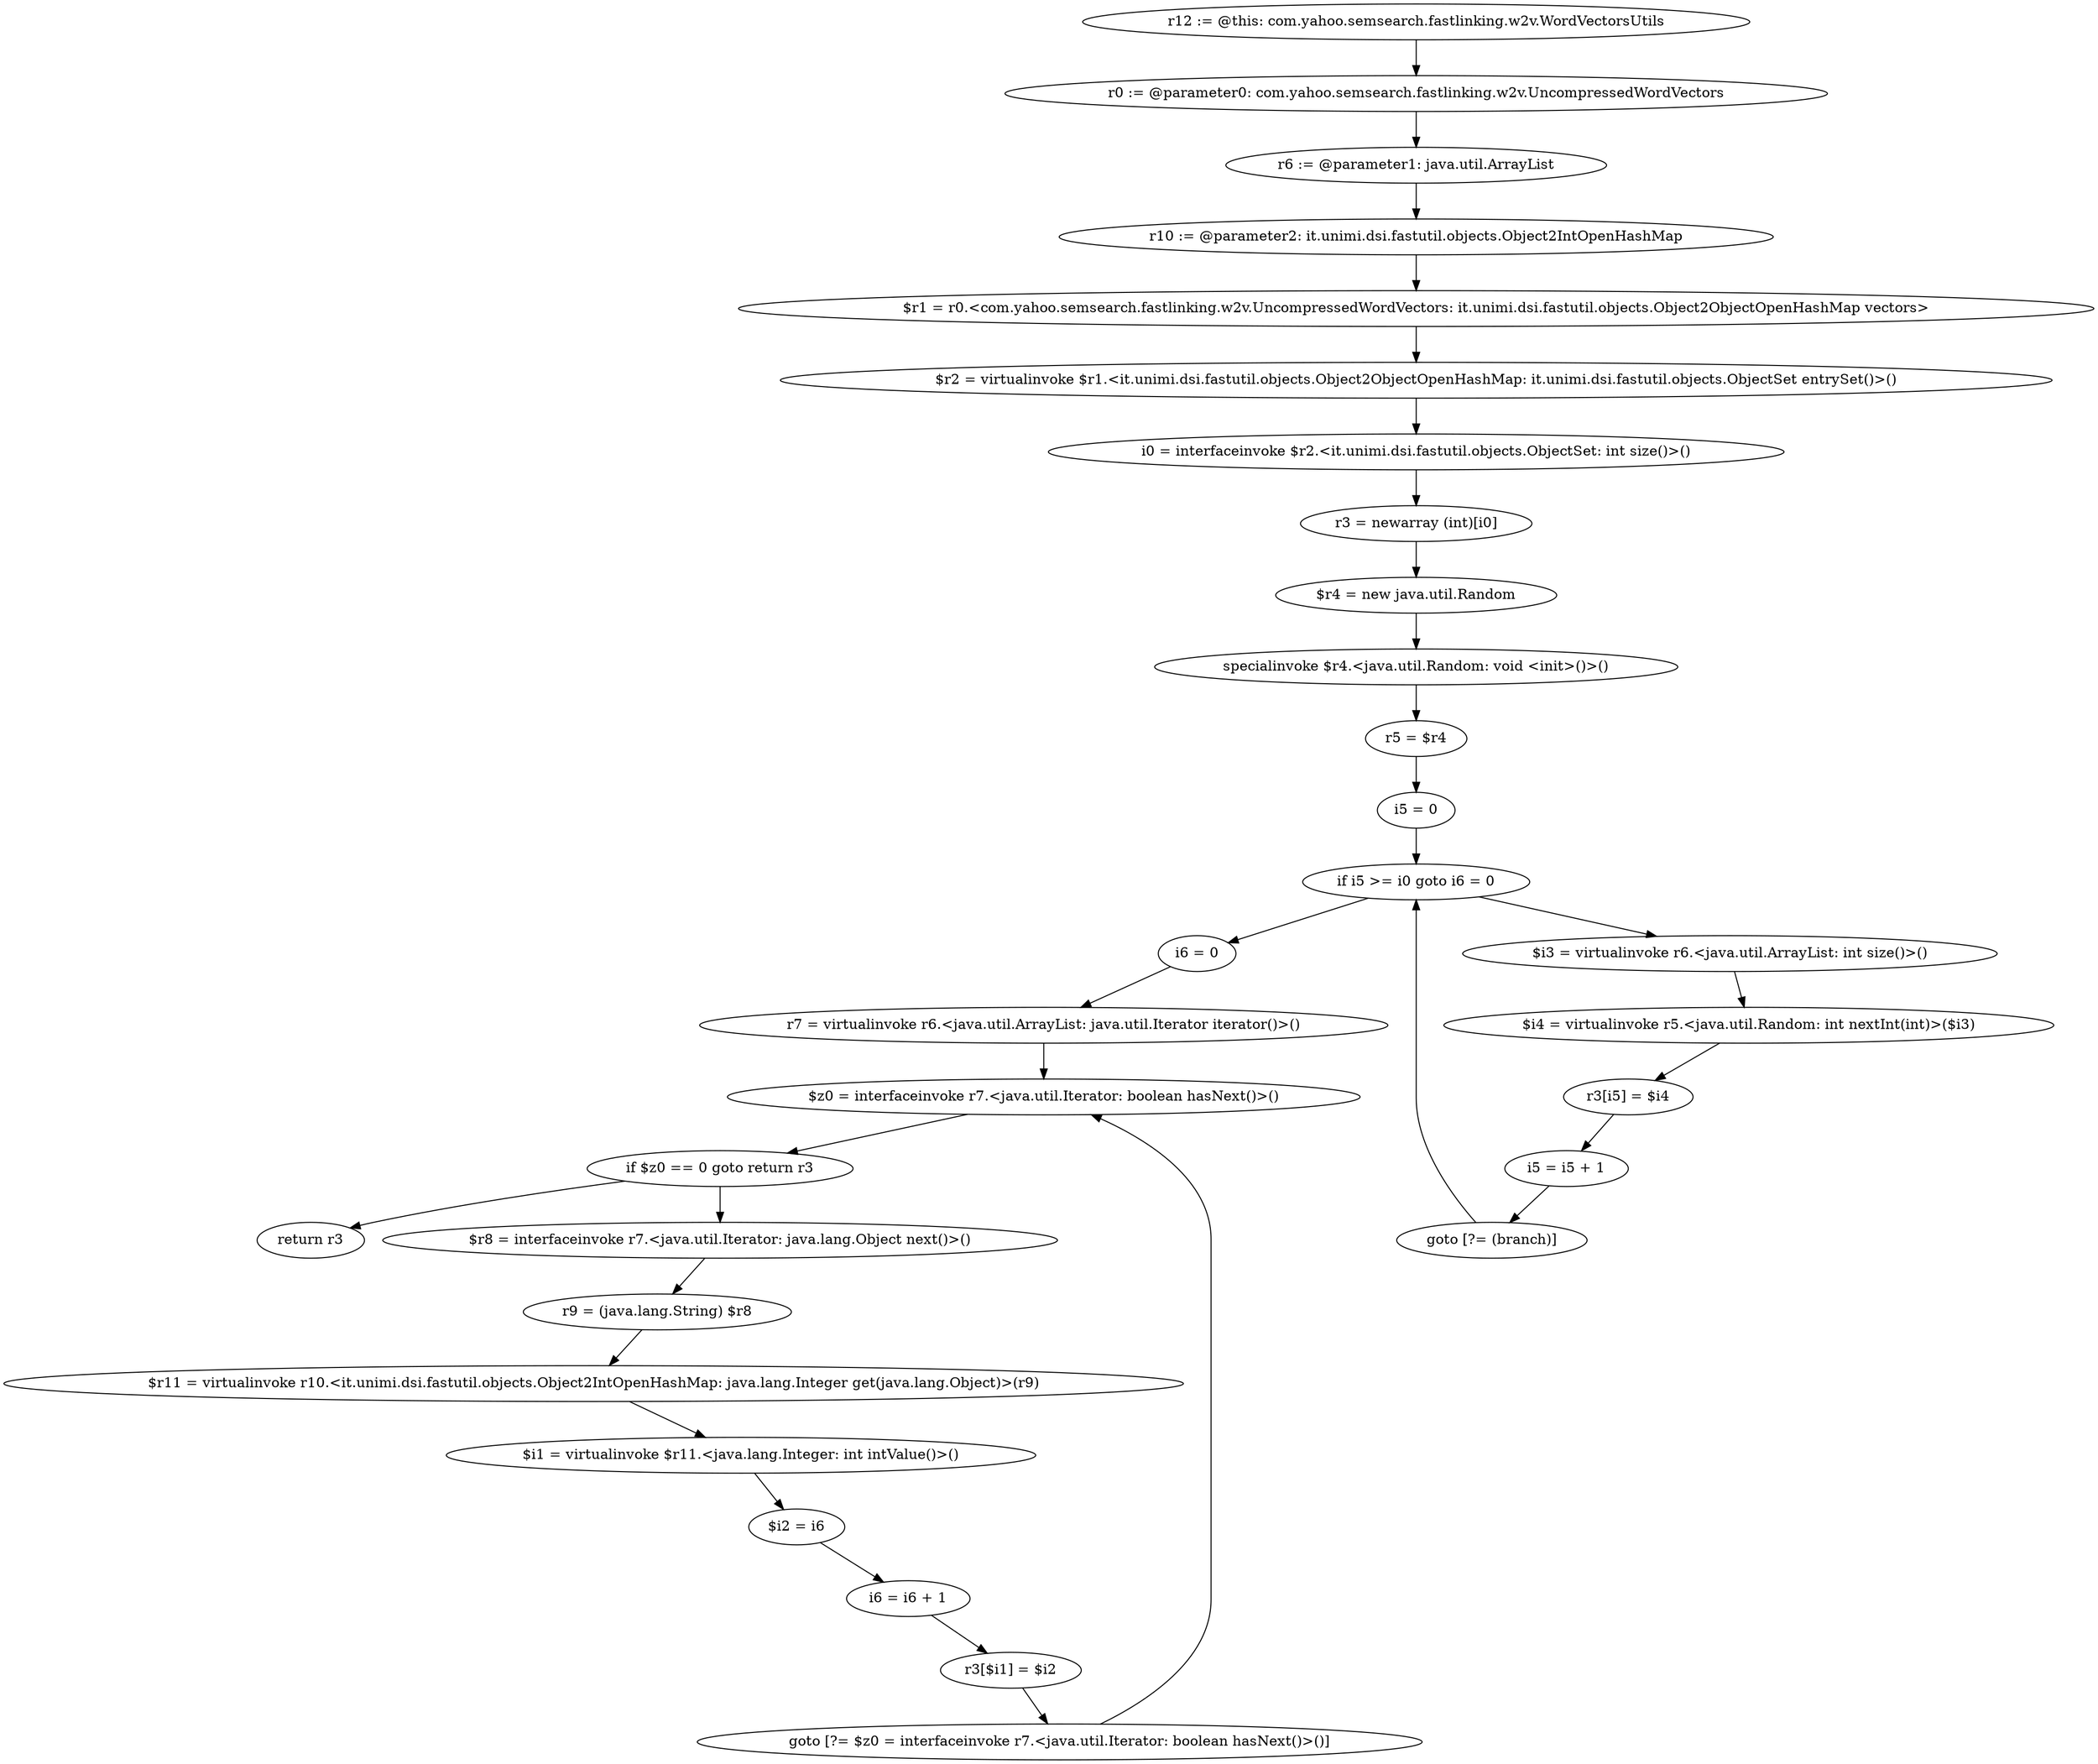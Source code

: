 digraph "unitGraph" {
    "r12 := @this: com.yahoo.semsearch.fastlinking.w2v.WordVectorsUtils"
    "r0 := @parameter0: com.yahoo.semsearch.fastlinking.w2v.UncompressedWordVectors"
    "r6 := @parameter1: java.util.ArrayList"
    "r10 := @parameter2: it.unimi.dsi.fastutil.objects.Object2IntOpenHashMap"
    "$r1 = r0.<com.yahoo.semsearch.fastlinking.w2v.UncompressedWordVectors: it.unimi.dsi.fastutil.objects.Object2ObjectOpenHashMap vectors>"
    "$r2 = virtualinvoke $r1.<it.unimi.dsi.fastutil.objects.Object2ObjectOpenHashMap: it.unimi.dsi.fastutil.objects.ObjectSet entrySet()>()"
    "i0 = interfaceinvoke $r2.<it.unimi.dsi.fastutil.objects.ObjectSet: int size()>()"
    "r3 = newarray (int)[i0]"
    "$r4 = new java.util.Random"
    "specialinvoke $r4.<java.util.Random: void <init>()>()"
    "r5 = $r4"
    "i5 = 0"
    "if i5 >= i0 goto i6 = 0"
    "$i3 = virtualinvoke r6.<java.util.ArrayList: int size()>()"
    "$i4 = virtualinvoke r5.<java.util.Random: int nextInt(int)>($i3)"
    "r3[i5] = $i4"
    "i5 = i5 + 1"
    "goto [?= (branch)]"
    "i6 = 0"
    "r7 = virtualinvoke r6.<java.util.ArrayList: java.util.Iterator iterator()>()"
    "$z0 = interfaceinvoke r7.<java.util.Iterator: boolean hasNext()>()"
    "if $z0 == 0 goto return r3"
    "$r8 = interfaceinvoke r7.<java.util.Iterator: java.lang.Object next()>()"
    "r9 = (java.lang.String) $r8"
    "$r11 = virtualinvoke r10.<it.unimi.dsi.fastutil.objects.Object2IntOpenHashMap: java.lang.Integer get(java.lang.Object)>(r9)"
    "$i1 = virtualinvoke $r11.<java.lang.Integer: int intValue()>()"
    "$i2 = i6"
    "i6 = i6 + 1"
    "r3[$i1] = $i2"
    "goto [?= $z0 = interfaceinvoke r7.<java.util.Iterator: boolean hasNext()>()]"
    "return r3"
    "r12 := @this: com.yahoo.semsearch.fastlinking.w2v.WordVectorsUtils"->"r0 := @parameter0: com.yahoo.semsearch.fastlinking.w2v.UncompressedWordVectors";
    "r0 := @parameter0: com.yahoo.semsearch.fastlinking.w2v.UncompressedWordVectors"->"r6 := @parameter1: java.util.ArrayList";
    "r6 := @parameter1: java.util.ArrayList"->"r10 := @parameter2: it.unimi.dsi.fastutil.objects.Object2IntOpenHashMap";
    "r10 := @parameter2: it.unimi.dsi.fastutil.objects.Object2IntOpenHashMap"->"$r1 = r0.<com.yahoo.semsearch.fastlinking.w2v.UncompressedWordVectors: it.unimi.dsi.fastutil.objects.Object2ObjectOpenHashMap vectors>";
    "$r1 = r0.<com.yahoo.semsearch.fastlinking.w2v.UncompressedWordVectors: it.unimi.dsi.fastutil.objects.Object2ObjectOpenHashMap vectors>"->"$r2 = virtualinvoke $r1.<it.unimi.dsi.fastutil.objects.Object2ObjectOpenHashMap: it.unimi.dsi.fastutil.objects.ObjectSet entrySet()>()";
    "$r2 = virtualinvoke $r1.<it.unimi.dsi.fastutil.objects.Object2ObjectOpenHashMap: it.unimi.dsi.fastutil.objects.ObjectSet entrySet()>()"->"i0 = interfaceinvoke $r2.<it.unimi.dsi.fastutil.objects.ObjectSet: int size()>()";
    "i0 = interfaceinvoke $r2.<it.unimi.dsi.fastutil.objects.ObjectSet: int size()>()"->"r3 = newarray (int)[i0]";
    "r3 = newarray (int)[i0]"->"$r4 = new java.util.Random";
    "$r4 = new java.util.Random"->"specialinvoke $r4.<java.util.Random: void <init>()>()";
    "specialinvoke $r4.<java.util.Random: void <init>()>()"->"r5 = $r4";
    "r5 = $r4"->"i5 = 0";
    "i5 = 0"->"if i5 >= i0 goto i6 = 0";
    "if i5 >= i0 goto i6 = 0"->"$i3 = virtualinvoke r6.<java.util.ArrayList: int size()>()";
    "if i5 >= i0 goto i6 = 0"->"i6 = 0";
    "$i3 = virtualinvoke r6.<java.util.ArrayList: int size()>()"->"$i4 = virtualinvoke r5.<java.util.Random: int nextInt(int)>($i3)";
    "$i4 = virtualinvoke r5.<java.util.Random: int nextInt(int)>($i3)"->"r3[i5] = $i4";
    "r3[i5] = $i4"->"i5 = i5 + 1";
    "i5 = i5 + 1"->"goto [?= (branch)]";
    "goto [?= (branch)]"->"if i5 >= i0 goto i6 = 0";
    "i6 = 0"->"r7 = virtualinvoke r6.<java.util.ArrayList: java.util.Iterator iterator()>()";
    "r7 = virtualinvoke r6.<java.util.ArrayList: java.util.Iterator iterator()>()"->"$z0 = interfaceinvoke r7.<java.util.Iterator: boolean hasNext()>()";
    "$z0 = interfaceinvoke r7.<java.util.Iterator: boolean hasNext()>()"->"if $z0 == 0 goto return r3";
    "if $z0 == 0 goto return r3"->"$r8 = interfaceinvoke r7.<java.util.Iterator: java.lang.Object next()>()";
    "if $z0 == 0 goto return r3"->"return r3";
    "$r8 = interfaceinvoke r7.<java.util.Iterator: java.lang.Object next()>()"->"r9 = (java.lang.String) $r8";
    "r9 = (java.lang.String) $r8"->"$r11 = virtualinvoke r10.<it.unimi.dsi.fastutil.objects.Object2IntOpenHashMap: java.lang.Integer get(java.lang.Object)>(r9)";
    "$r11 = virtualinvoke r10.<it.unimi.dsi.fastutil.objects.Object2IntOpenHashMap: java.lang.Integer get(java.lang.Object)>(r9)"->"$i1 = virtualinvoke $r11.<java.lang.Integer: int intValue()>()";
    "$i1 = virtualinvoke $r11.<java.lang.Integer: int intValue()>()"->"$i2 = i6";
    "$i2 = i6"->"i6 = i6 + 1";
    "i6 = i6 + 1"->"r3[$i1] = $i2";
    "r3[$i1] = $i2"->"goto [?= $z0 = interfaceinvoke r7.<java.util.Iterator: boolean hasNext()>()]";
    "goto [?= $z0 = interfaceinvoke r7.<java.util.Iterator: boolean hasNext()>()]"->"$z0 = interfaceinvoke r7.<java.util.Iterator: boolean hasNext()>()";
}
